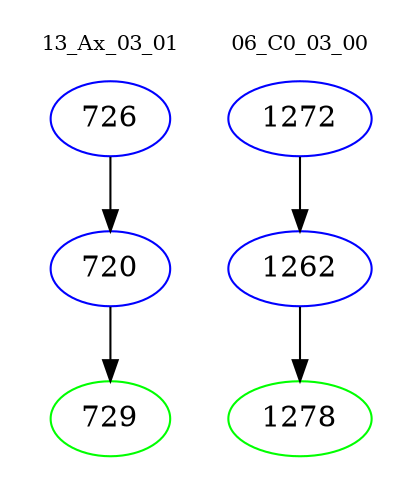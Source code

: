 digraph{
subgraph cluster_0 {
color = white
label = "13_Ax_03_01";
fontsize=10;
T0_726 [label="726", color="blue"]
T0_726 -> T0_720 [color="black"]
T0_720 [label="720", color="blue"]
T0_720 -> T0_729 [color="black"]
T0_729 [label="729", color="green"]
}
subgraph cluster_1 {
color = white
label = "06_C0_03_00";
fontsize=10;
T1_1272 [label="1272", color="blue"]
T1_1272 -> T1_1262 [color="black"]
T1_1262 [label="1262", color="blue"]
T1_1262 -> T1_1278 [color="black"]
T1_1278 [label="1278", color="green"]
}
}
